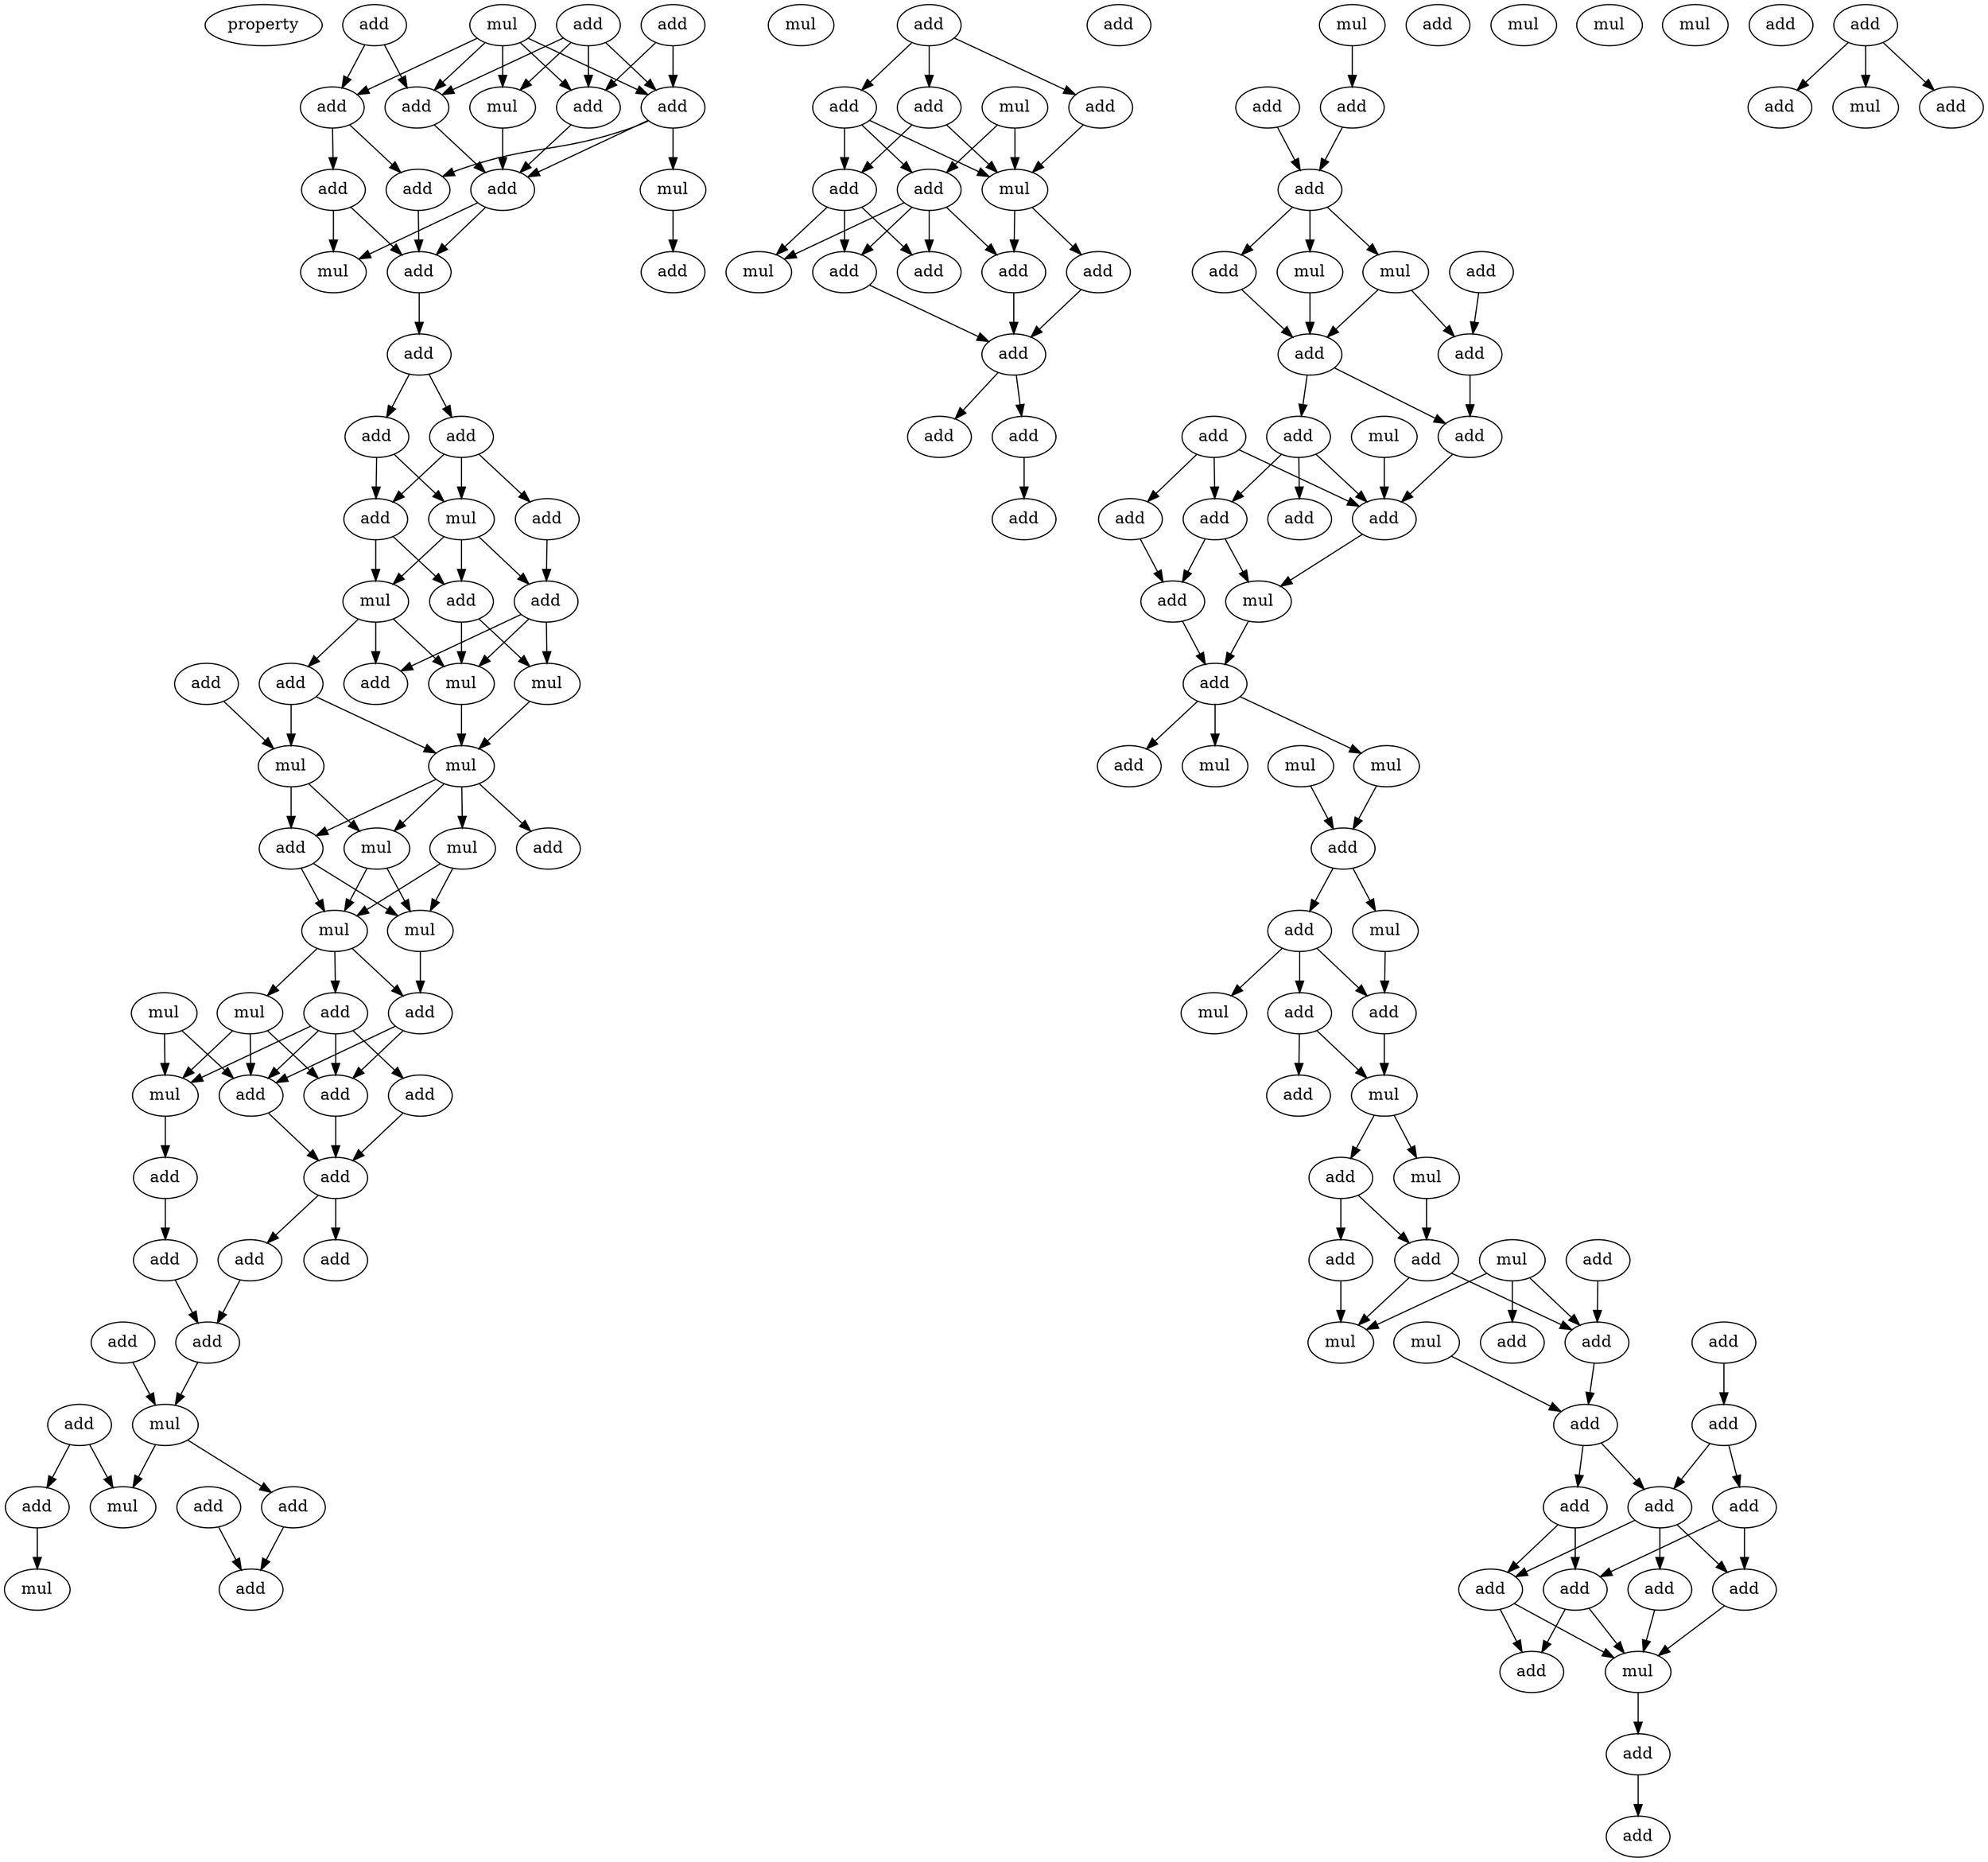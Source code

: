 digraph {
    node [fontcolor=black]
    property [mul=2,lf=1.9]
    0 [ label = mul ];
    1 [ label = add ];
    2 [ label = add ];
    3 [ label = add ];
    4 [ label = add ];
    5 [ label = add ];
    6 [ label = mul ];
    7 [ label = add ];
    8 [ label = add ];
    9 [ label = add ];
    10 [ label = add ];
    11 [ label = mul ];
    12 [ label = add ];
    13 [ label = add ];
    14 [ label = add ];
    15 [ label = mul ];
    16 [ label = add ];
    17 [ label = add ];
    18 [ label = add ];
    19 [ label = add ];
    20 [ label = add ];
    21 [ label = mul ];
    22 [ label = mul ];
    23 [ label = add ];
    24 [ label = add ];
    25 [ label = add ];
    26 [ label = add ];
    27 [ label = mul ];
    28 [ label = add ];
    29 [ label = mul ];
    30 [ label = mul ];
    31 [ label = mul ];
    32 [ label = mul ];
    33 [ label = add ];
    34 [ label = mul ];
    35 [ label = add ];
    36 [ label = mul ];
    37 [ label = mul ];
    38 [ label = add ];
    39 [ label = add ];
    40 [ label = mul ];
    41 [ label = mul ];
    42 [ label = mul ];
    43 [ label = add ];
    44 [ label = add ];
    45 [ label = add ];
    46 [ label = add ];
    47 [ label = add ];
    48 [ label = add ];
    49 [ label = add ];
    50 [ label = add ];
    51 [ label = add ];
    52 [ label = add ];
    53 [ label = mul ];
    54 [ label = add ];
    55 [ label = mul ];
    56 [ label = mul ];
    57 [ label = add ];
    58 [ label = add ];
    59 [ label = add ];
    60 [ label = add ];
    61 [ label = mul ];
    62 [ label = add ];
    63 [ label = add ];
    64 [ label = add ];
    65 [ label = mul ];
    66 [ label = add ];
    67 [ label = mul ];
    68 [ label = add ];
    69 [ label = add ];
    70 [ label = add ];
    71 [ label = mul ];
    72 [ label = add ];
    73 [ label = add ];
    74 [ label = add ];
    75 [ label = add ];
    76 [ label = add ];
    77 [ label = add ];
    78 [ label = add ];
    79 [ label = add ];
    80 [ label = mul ];
    81 [ label = add ];
    82 [ label = add ];
    83 [ label = add ];
    84 [ label = add ];
    85 [ label = mul ];
    86 [ label = mul ];
    87 [ label = add ];
    88 [ label = mul ];
    89 [ label = add ];
    90 [ label = add ];
    91 [ label = add ];
    92 [ label = add ];
    93 [ label = add ];
    94 [ label = mul ];
    95 [ label = add ];
    96 [ label = add ];
    97 [ label = add ];
    98 [ label = add ];
    99 [ label = add ];
    100 [ label = mul ];
    101 [ label = add ];
    102 [ label = add ];
    103 [ label = mul ];
    104 [ label = mul ];
    105 [ label = add ];
    106 [ label = mul ];
    107 [ label = mul ];
    108 [ label = add ];
    109 [ label = add ];
    110 [ label = mul ];
    111 [ label = mul ];
    112 [ label = mul ];
    113 [ label = add ];
    114 [ label = add ];
    115 [ label = add ];
    116 [ label = mul ];
    117 [ label = add ];
    118 [ label = mul ];
    119 [ label = mul ];
    120 [ label = add ];
    121 [ label = add ];
    122 [ label = add ];
    123 [ label = mul ];
    124 [ label = add ];
    125 [ label = add ];
    126 [ label = mul ];
    127 [ label = add ];
    128 [ label = add ];
    129 [ label = add ];
    130 [ label = add ];
    131 [ label = add ];
    132 [ label = add ];
    133 [ label = add ];
    134 [ label = add ];
    135 [ label = add ];
    136 [ label = add ];
    137 [ label = add ];
    138 [ label = add ];
    139 [ label = mul ];
    140 [ label = add ];
    141 [ label = add ];
    142 [ label = add ];
    143 [ label = add ];
    144 [ label = mul ];
    145 [ label = add ];
    0 -> 4 [ name = 0 ];
    0 -> 5 [ name = 1 ];
    0 -> 6 [ name = 2 ];
    0 -> 7 [ name = 3 ];
    0 -> 8 [ name = 4 ];
    1 -> 4 [ name = 5 ];
    1 -> 5 [ name = 6 ];
    1 -> 6 [ name = 7 ];
    1 -> 8 [ name = 8 ];
    2 -> 5 [ name = 9 ];
    2 -> 7 [ name = 10 ];
    3 -> 4 [ name = 11 ];
    3 -> 8 [ name = 12 ];
    4 -> 10 [ name = 13 ];
    5 -> 10 [ name = 14 ];
    6 -> 10 [ name = 15 ];
    7 -> 9 [ name = 16 ];
    7 -> 12 [ name = 17 ];
    8 -> 10 [ name = 18 ];
    8 -> 11 [ name = 19 ];
    8 -> 12 [ name = 20 ];
    9 -> 13 [ name = 21 ];
    9 -> 15 [ name = 22 ];
    10 -> 13 [ name = 23 ];
    10 -> 15 [ name = 24 ];
    11 -> 14 [ name = 25 ];
    12 -> 13 [ name = 26 ];
    13 -> 16 [ name = 27 ];
    16 -> 17 [ name = 28 ];
    16 -> 18 [ name = 29 ];
    17 -> 19 [ name = 30 ];
    17 -> 20 [ name = 31 ];
    17 -> 21 [ name = 32 ];
    18 -> 19 [ name = 33 ];
    18 -> 21 [ name = 34 ];
    19 -> 22 [ name = 35 ];
    19 -> 24 [ name = 36 ];
    20 -> 23 [ name = 37 ];
    21 -> 22 [ name = 38 ];
    21 -> 23 [ name = 39 ];
    21 -> 24 [ name = 40 ];
    22 -> 26 [ name = 41 ];
    22 -> 27 [ name = 42 ];
    22 -> 28 [ name = 43 ];
    23 -> 26 [ name = 44 ];
    23 -> 27 [ name = 45 ];
    23 -> 29 [ name = 46 ];
    24 -> 27 [ name = 47 ];
    24 -> 29 [ name = 48 ];
    25 -> 30 [ name = 49 ];
    27 -> 31 [ name = 50 ];
    28 -> 30 [ name = 51 ];
    28 -> 31 [ name = 52 ];
    29 -> 31 [ name = 53 ];
    30 -> 32 [ name = 54 ];
    30 -> 33 [ name = 55 ];
    31 -> 32 [ name = 56 ];
    31 -> 33 [ name = 57 ];
    31 -> 34 [ name = 58 ];
    31 -> 35 [ name = 59 ];
    32 -> 36 [ name = 60 ];
    32 -> 37 [ name = 61 ];
    33 -> 36 [ name = 62 ];
    33 -> 37 [ name = 63 ];
    34 -> 36 [ name = 64 ];
    34 -> 37 [ name = 65 ];
    36 -> 38 [ name = 66 ];
    36 -> 39 [ name = 67 ];
    36 -> 41 [ name = 68 ];
    37 -> 38 [ name = 69 ];
    38 -> 43 [ name = 70 ];
    38 -> 44 [ name = 71 ];
    39 -> 42 [ name = 72 ];
    39 -> 43 [ name = 73 ];
    39 -> 44 [ name = 74 ];
    39 -> 45 [ name = 75 ];
    40 -> 42 [ name = 76 ];
    40 -> 44 [ name = 77 ];
    41 -> 42 [ name = 78 ];
    41 -> 43 [ name = 79 ];
    41 -> 44 [ name = 80 ];
    42 -> 46 [ name = 81 ];
    43 -> 47 [ name = 82 ];
    44 -> 47 [ name = 83 ];
    45 -> 47 [ name = 84 ];
    46 -> 50 [ name = 85 ];
    47 -> 48 [ name = 86 ];
    47 -> 49 [ name = 87 ];
    48 -> 52 [ name = 88 ];
    50 -> 52 [ name = 89 ];
    51 -> 53 [ name = 90 ];
    52 -> 53 [ name = 91 ];
    53 -> 56 [ name = 92 ];
    53 -> 58 [ name = 93 ];
    54 -> 56 [ name = 94 ];
    54 -> 59 [ name = 95 ];
    57 -> 60 [ name = 96 ];
    58 -> 60 [ name = 97 ];
    59 -> 61 [ name = 98 ];
    62 -> 63 [ name = 99 ];
    62 -> 64 [ name = 100 ];
    62 -> 66 [ name = 101 ];
    63 -> 67 [ name = 102 ];
    64 -> 67 [ name = 103 ];
    64 -> 68 [ name = 104 ];
    65 -> 67 [ name = 105 ];
    65 -> 69 [ name = 106 ];
    66 -> 67 [ name = 107 ];
    66 -> 68 [ name = 108 ];
    66 -> 69 [ name = 109 ];
    67 -> 73 [ name = 110 ];
    67 -> 74 [ name = 111 ];
    68 -> 70 [ name = 112 ];
    68 -> 71 [ name = 113 ];
    68 -> 72 [ name = 114 ];
    69 -> 70 [ name = 115 ];
    69 -> 71 [ name = 116 ];
    69 -> 72 [ name = 117 ];
    69 -> 73 [ name = 118 ];
    72 -> 75 [ name = 119 ];
    73 -> 75 [ name = 120 ];
    74 -> 75 [ name = 121 ];
    75 -> 77 [ name = 122 ];
    75 -> 78 [ name = 123 ];
    78 -> 79 [ name = 124 ];
    80 -> 83 [ name = 125 ];
    81 -> 84 [ name = 126 ];
    83 -> 84 [ name = 127 ];
    84 -> 85 [ name = 128 ];
    84 -> 87 [ name = 129 ];
    84 -> 88 [ name = 130 ];
    85 -> 90 [ name = 131 ];
    87 -> 90 [ name = 132 ];
    88 -> 90 [ name = 133 ];
    88 -> 91 [ name = 134 ];
    89 -> 91 [ name = 135 ];
    90 -> 92 [ name = 136 ];
    90 -> 95 [ name = 137 ];
    91 -> 95 [ name = 138 ];
    92 -> 96 [ name = 139 ];
    92 -> 98 [ name = 140 ];
    92 -> 99 [ name = 141 ];
    93 -> 96 [ name = 142 ];
    93 -> 97 [ name = 143 ];
    93 -> 99 [ name = 144 ];
    94 -> 99 [ name = 145 ];
    95 -> 99 [ name = 146 ];
    96 -> 100 [ name = 147 ];
    96 -> 101 [ name = 148 ];
    97 -> 101 [ name = 149 ];
    99 -> 100 [ name = 150 ];
    100 -> 102 [ name = 151 ];
    101 -> 102 [ name = 152 ];
    102 -> 105 [ name = 153 ];
    102 -> 106 [ name = 154 ];
    102 -> 107 [ name = 155 ];
    104 -> 108 [ name = 156 ];
    107 -> 108 [ name = 157 ];
    108 -> 109 [ name = 158 ];
    108 -> 110 [ name = 159 ];
    109 -> 111 [ name = 160 ];
    109 -> 113 [ name = 161 ];
    109 -> 114 [ name = 162 ];
    110 -> 113 [ name = 163 ];
    113 -> 116 [ name = 164 ];
    114 -> 115 [ name = 165 ];
    114 -> 116 [ name = 166 ];
    116 -> 117 [ name = 167 ];
    116 -> 118 [ name = 168 ];
    117 -> 120 [ name = 169 ];
    117 -> 122 [ name = 170 ];
    118 -> 120 [ name = 171 ];
    119 -> 123 [ name = 172 ];
    119 -> 124 [ name = 173 ];
    119 -> 125 [ name = 174 ];
    120 -> 123 [ name = 175 ];
    120 -> 124 [ name = 176 ];
    121 -> 124 [ name = 177 ];
    122 -> 123 [ name = 178 ];
    124 -> 129 [ name = 179 ];
    126 -> 129 [ name = 180 ];
    127 -> 128 [ name = 181 ];
    128 -> 131 [ name = 182 ];
    128 -> 132 [ name = 183 ];
    129 -> 130 [ name = 184 ];
    129 -> 131 [ name = 185 ];
    130 -> 133 [ name = 186 ];
    130 -> 134 [ name = 187 ];
    131 -> 133 [ name = 188 ];
    131 -> 135 [ name = 189 ];
    131 -> 136 [ name = 190 ];
    132 -> 134 [ name = 191 ];
    132 -> 136 [ name = 192 ];
    133 -> 138 [ name = 193 ];
    133 -> 139 [ name = 194 ];
    134 -> 138 [ name = 195 ];
    134 -> 139 [ name = 196 ];
    135 -> 139 [ name = 197 ];
    136 -> 139 [ name = 198 ];
    139 -> 140 [ name = 199 ];
    140 -> 142 [ name = 200 ];
    141 -> 143 [ name = 201 ];
    141 -> 144 [ name = 202 ];
    141 -> 145 [ name = 203 ];
}
